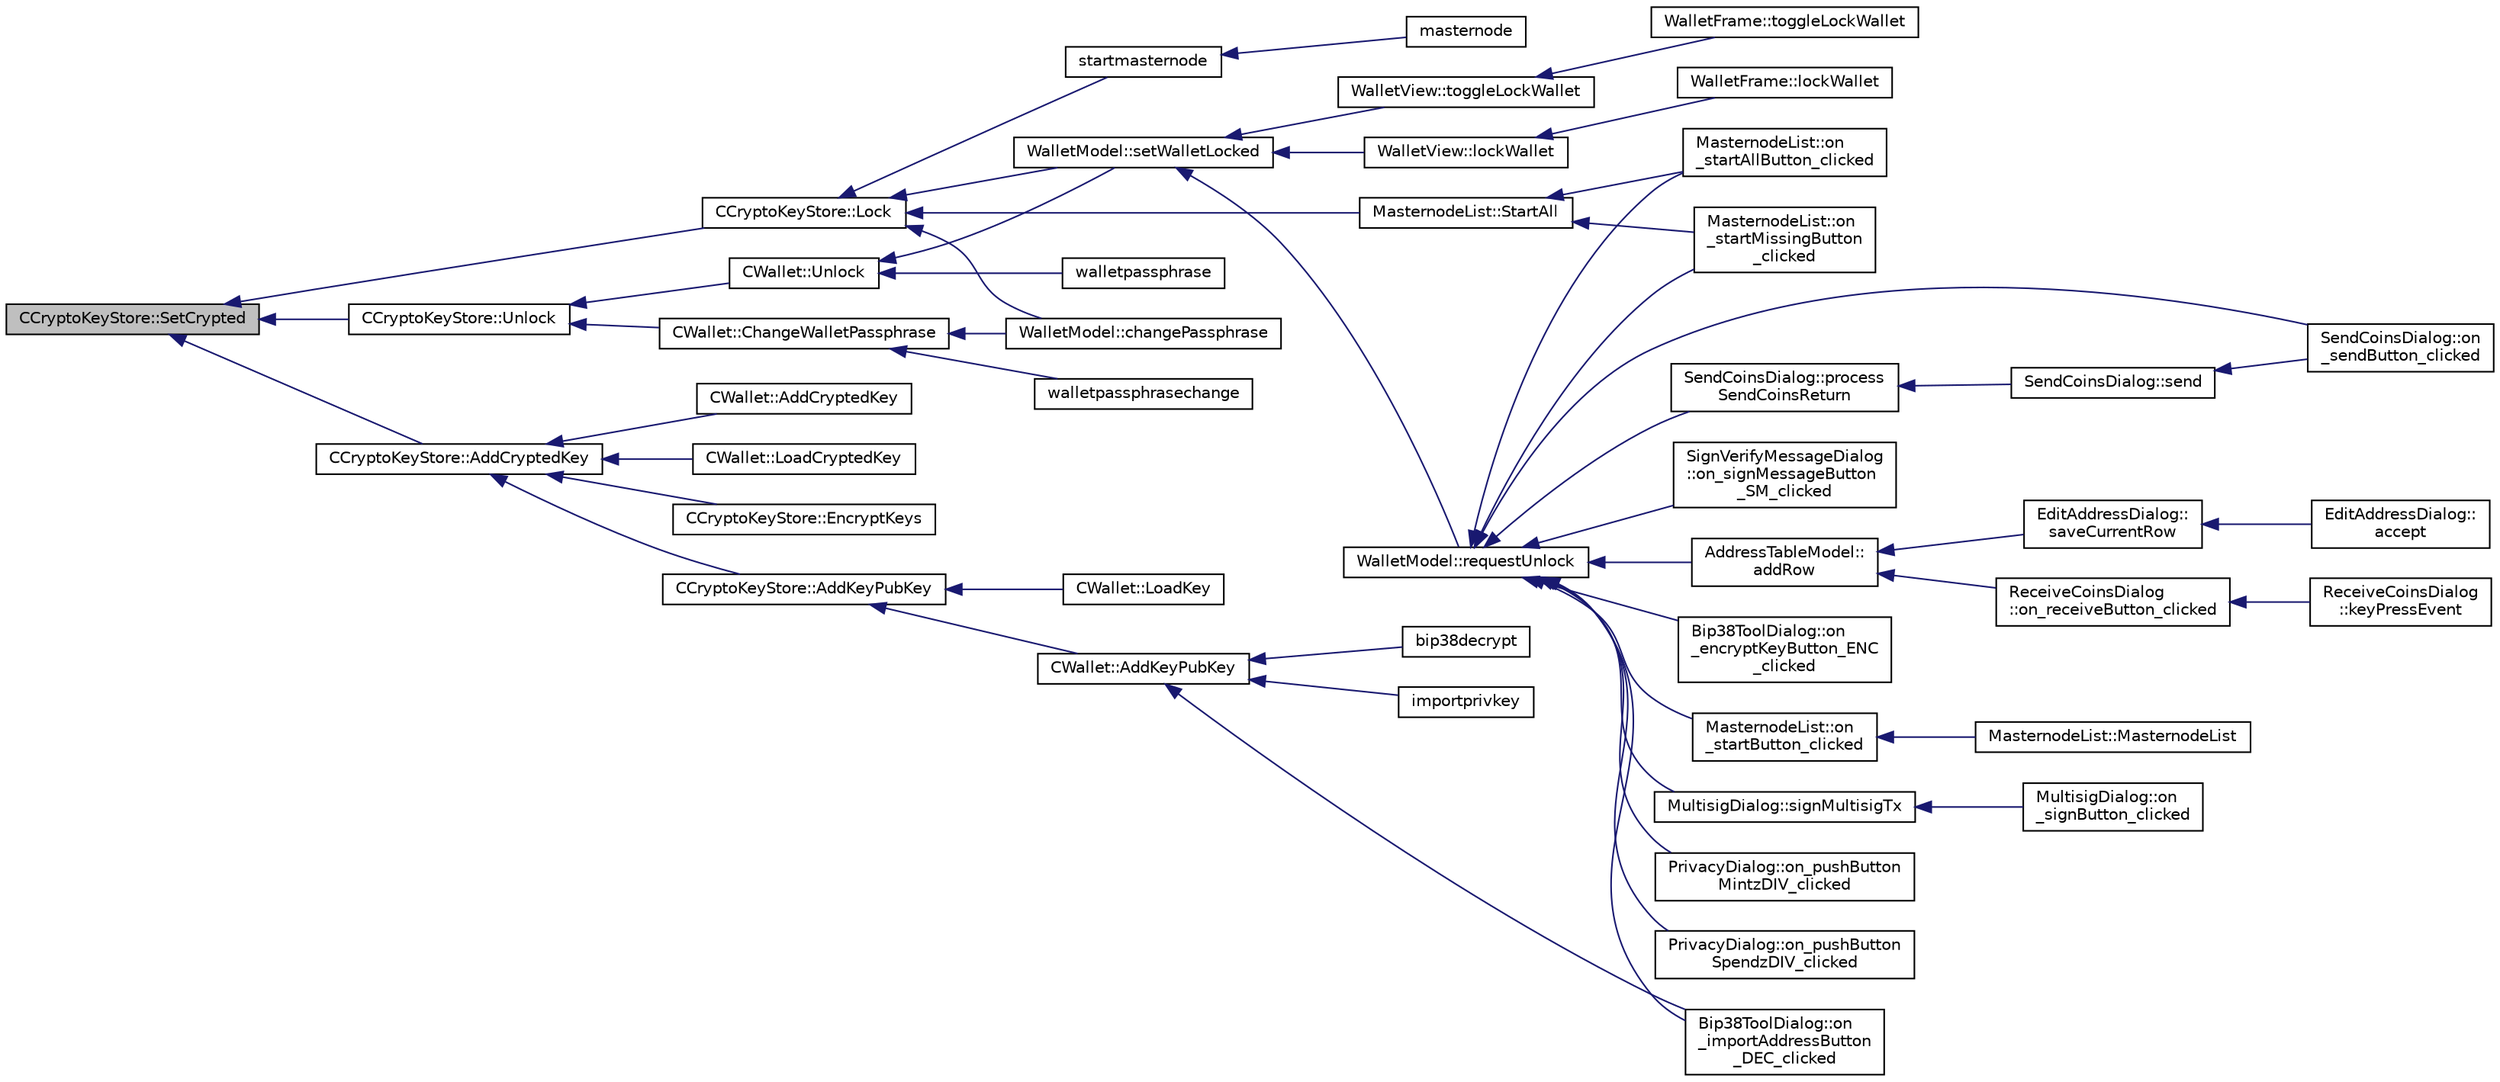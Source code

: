 digraph "CCryptoKeyStore::SetCrypted"
{
  edge [fontname="Helvetica",fontsize="10",labelfontname="Helvetica",labelfontsize="10"];
  node [fontname="Helvetica",fontsize="10",shape=record];
  rankdir="LR";
  Node492 [label="CCryptoKeyStore::SetCrypted",height=0.2,width=0.4,color="black", fillcolor="grey75", style="filled", fontcolor="black"];
  Node492 -> Node493 [dir="back",color="midnightblue",fontsize="10",style="solid",fontname="Helvetica"];
  Node493 [label="CCryptoKeyStore::Lock",height=0.2,width=0.4,color="black", fillcolor="white", style="filled",URL="$class_c_crypto_key_store.html#ab73ebcbfa6e0aaf271d0fff9369a6685"];
  Node493 -> Node494 [dir="back",color="midnightblue",fontsize="10",style="solid",fontname="Helvetica"];
  Node494 [label="MasternodeList::StartAll",height=0.2,width=0.4,color="black", fillcolor="white", style="filled",URL="$class_masternode_list.html#a0ebd5301adf7567e6a82550ba6d02ccc"];
  Node494 -> Node495 [dir="back",color="midnightblue",fontsize="10",style="solid",fontname="Helvetica"];
  Node495 [label="MasternodeList::on\l_startAllButton_clicked",height=0.2,width=0.4,color="black", fillcolor="white", style="filled",URL="$class_masternode_list.html#a12e7d7a66cc6ce787fb5de9babfd7358"];
  Node494 -> Node496 [dir="back",color="midnightblue",fontsize="10",style="solid",fontname="Helvetica"];
  Node496 [label="MasternodeList::on\l_startMissingButton\l_clicked",height=0.2,width=0.4,color="black", fillcolor="white", style="filled",URL="$class_masternode_list.html#a559cf1011eede788d0416c7390e25145"];
  Node493 -> Node497 [dir="back",color="midnightblue",fontsize="10",style="solid",fontname="Helvetica"];
  Node497 [label="WalletModel::setWalletLocked",height=0.2,width=0.4,color="black", fillcolor="white", style="filled",URL="$class_wallet_model.html#a5a8b65bfaecb0813d64c733f4f34f090"];
  Node497 -> Node498 [dir="back",color="midnightblue",fontsize="10",style="solid",fontname="Helvetica"];
  Node498 [label="WalletModel::requestUnlock",height=0.2,width=0.4,color="black", fillcolor="white", style="filled",URL="$class_wallet_model.html#a9ad552f7942cd22f7a1cd0803b179f06"];
  Node498 -> Node499 [dir="back",color="midnightblue",fontsize="10",style="solid",fontname="Helvetica"];
  Node499 [label="AddressTableModel::\laddRow",height=0.2,width=0.4,color="black", fillcolor="white", style="filled",URL="$class_address_table_model.html#aa72edd2a093a6e9318639d69d3a23488"];
  Node499 -> Node500 [dir="back",color="midnightblue",fontsize="10",style="solid",fontname="Helvetica"];
  Node500 [label="EditAddressDialog::\lsaveCurrentRow",height=0.2,width=0.4,color="black", fillcolor="white", style="filled",URL="$class_edit_address_dialog.html#a8494a551799cd1f4c253e557424c206c"];
  Node500 -> Node501 [dir="back",color="midnightblue",fontsize="10",style="solid",fontname="Helvetica"];
  Node501 [label="EditAddressDialog::\laccept",height=0.2,width=0.4,color="black", fillcolor="white", style="filled",URL="$class_edit_address_dialog.html#ac52b71129806bccf6533d0e9441393b6"];
  Node499 -> Node502 [dir="back",color="midnightblue",fontsize="10",style="solid",fontname="Helvetica"];
  Node502 [label="ReceiveCoinsDialog\l::on_receiveButton_clicked",height=0.2,width=0.4,color="black", fillcolor="white", style="filled",URL="$class_receive_coins_dialog.html#a9db8de31f6889288cb22c061aa51e0cd"];
  Node502 -> Node503 [dir="back",color="midnightblue",fontsize="10",style="solid",fontname="Helvetica"];
  Node503 [label="ReceiveCoinsDialog\l::keyPressEvent",height=0.2,width=0.4,color="black", fillcolor="white", style="filled",URL="$class_receive_coins_dialog.html#abcf17b510c473bf3e94ef12f7f5cfc10"];
  Node498 -> Node504 [dir="back",color="midnightblue",fontsize="10",style="solid",fontname="Helvetica"];
  Node504 [label="Bip38ToolDialog::on\l_encryptKeyButton_ENC\l_clicked",height=0.2,width=0.4,color="black", fillcolor="white", style="filled",URL="$class_bip38_tool_dialog.html#a31cdc41e507628f2cd413e9df57c5770"];
  Node498 -> Node505 [dir="back",color="midnightblue",fontsize="10",style="solid",fontname="Helvetica"];
  Node505 [label="Bip38ToolDialog::on\l_importAddressButton\l_DEC_clicked",height=0.2,width=0.4,color="black", fillcolor="white", style="filled",URL="$class_bip38_tool_dialog.html#a20a1363ad4ff8e241583b3ceb19379e6"];
  Node498 -> Node506 [dir="back",color="midnightblue",fontsize="10",style="solid",fontname="Helvetica"];
  Node506 [label="MasternodeList::on\l_startButton_clicked",height=0.2,width=0.4,color="black", fillcolor="white", style="filled",URL="$class_masternode_list.html#a4370755b1dcdbf4a9396108c2b7ae76a"];
  Node506 -> Node507 [dir="back",color="midnightblue",fontsize="10",style="solid",fontname="Helvetica"];
  Node507 [label="MasternodeList::MasternodeList",height=0.2,width=0.4,color="black", fillcolor="white", style="filled",URL="$class_masternode_list.html#a341c2ce3e55eecb90f8733c72af375c4"];
  Node498 -> Node495 [dir="back",color="midnightblue",fontsize="10",style="solid",fontname="Helvetica"];
  Node498 -> Node496 [dir="back",color="midnightblue",fontsize="10",style="solid",fontname="Helvetica"];
  Node498 -> Node508 [dir="back",color="midnightblue",fontsize="10",style="solid",fontname="Helvetica"];
  Node508 [label="MultisigDialog::signMultisigTx",height=0.2,width=0.4,color="black", fillcolor="white", style="filled",URL="$class_multisig_dialog.html#accd639f522281361bdf409e88909eb98"];
  Node508 -> Node509 [dir="back",color="midnightblue",fontsize="10",style="solid",fontname="Helvetica"];
  Node509 [label="MultisigDialog::on\l_signButton_clicked",height=0.2,width=0.4,color="black", fillcolor="white", style="filled",URL="$class_multisig_dialog.html#a5fdc6c2578e0f4e2f7900a3723d223ae"];
  Node498 -> Node510 [dir="back",color="midnightblue",fontsize="10",style="solid",fontname="Helvetica"];
  Node510 [label="PrivacyDialog::on_pushButton\lMintzDIV_clicked",height=0.2,width=0.4,color="black", fillcolor="white", style="filled",URL="$class_privacy_dialog.html#aa6bb4499ed540ba38114032bffc40249"];
  Node498 -> Node511 [dir="back",color="midnightblue",fontsize="10",style="solid",fontname="Helvetica"];
  Node511 [label="PrivacyDialog::on_pushButton\lSpendzDIV_clicked",height=0.2,width=0.4,color="black", fillcolor="white", style="filled",URL="$class_privacy_dialog.html#accc35c0dac26d3f1bb94c83ae75e317b"];
  Node498 -> Node512 [dir="back",color="midnightblue",fontsize="10",style="solid",fontname="Helvetica"];
  Node512 [label="SendCoinsDialog::on\l_sendButton_clicked",height=0.2,width=0.4,color="black", fillcolor="white", style="filled",URL="$class_send_coins_dialog.html#a2cab7cf9ea5040b9e2189297f7d3c764"];
  Node498 -> Node513 [dir="back",color="midnightblue",fontsize="10",style="solid",fontname="Helvetica"];
  Node513 [label="SendCoinsDialog::process\lSendCoinsReturn",height=0.2,width=0.4,color="black", fillcolor="white", style="filled",URL="$class_send_coins_dialog.html#a1b9b188bbf5ed580f8f1041afb5d3fd5"];
  Node513 -> Node514 [dir="back",color="midnightblue",fontsize="10",style="solid",fontname="Helvetica"];
  Node514 [label="SendCoinsDialog::send",height=0.2,width=0.4,color="black", fillcolor="white", style="filled",URL="$class_send_coins_dialog.html#afd8d436a16ea7dba1276e8fdfdc8b2d3"];
  Node514 -> Node512 [dir="back",color="midnightblue",fontsize="10",style="solid",fontname="Helvetica"];
  Node498 -> Node515 [dir="back",color="midnightblue",fontsize="10",style="solid",fontname="Helvetica"];
  Node515 [label="SignVerifyMessageDialog\l::on_signMessageButton\l_SM_clicked",height=0.2,width=0.4,color="black", fillcolor="white", style="filled",URL="$class_sign_verify_message_dialog.html#a2ef91b4ace68d63ab1c1d3cc6c13b5f9"];
  Node497 -> Node516 [dir="back",color="midnightblue",fontsize="10",style="solid",fontname="Helvetica"];
  Node516 [label="WalletView::lockWallet",height=0.2,width=0.4,color="black", fillcolor="white", style="filled",URL="$class_wallet_view.html#ae76bd29c36d1cfa9bc986924a0454eeb",tooltip="Lock wallet. "];
  Node516 -> Node517 [dir="back",color="midnightblue",fontsize="10",style="solid",fontname="Helvetica"];
  Node517 [label="WalletFrame::lockWallet",height=0.2,width=0.4,color="black", fillcolor="white", style="filled",URL="$class_wallet_frame.html#a0b94aa3ff7ae9ea4d3e31b038d8b9b25",tooltip="Lock wallet. "];
  Node497 -> Node518 [dir="back",color="midnightblue",fontsize="10",style="solid",fontname="Helvetica"];
  Node518 [label="WalletView::toggleLockWallet",height=0.2,width=0.4,color="black", fillcolor="white", style="filled",URL="$class_wallet_view.html#a739b3c92d336efb3cf1249a84d4deeab",tooltip="Toggle wallet lock state. "];
  Node518 -> Node519 [dir="back",color="midnightblue",fontsize="10",style="solid",fontname="Helvetica"];
  Node519 [label="WalletFrame::toggleLockWallet",height=0.2,width=0.4,color="black", fillcolor="white", style="filled",URL="$class_wallet_frame.html#aabe09da444c11859a0fc19e923ce0792",tooltip="Toggle Wallet Lock State. "];
  Node493 -> Node520 [dir="back",color="midnightblue",fontsize="10",style="solid",fontname="Helvetica"];
  Node520 [label="WalletModel::changePassphrase",height=0.2,width=0.4,color="black", fillcolor="white", style="filled",URL="$class_wallet_model.html#a67ebff3f267b5c9973c0465184c085a4"];
  Node493 -> Node521 [dir="back",color="midnightblue",fontsize="10",style="solid",fontname="Helvetica"];
  Node521 [label="startmasternode",height=0.2,width=0.4,color="black", fillcolor="white", style="filled",URL="$rpcmasternode_8cpp.html#ab37c9f565d5d9dbb3e695422e3474b00"];
  Node521 -> Node522 [dir="back",color="midnightblue",fontsize="10",style="solid",fontname="Helvetica"];
  Node522 [label="masternode",height=0.2,width=0.4,color="black", fillcolor="white", style="filled",URL="$rpcmasternode_8cpp.html#a30609e443aeb47c29ed0878d16b1b5e1"];
  Node492 -> Node523 [dir="back",color="midnightblue",fontsize="10",style="solid",fontname="Helvetica"];
  Node523 [label="CCryptoKeyStore::Unlock",height=0.2,width=0.4,color="black", fillcolor="white", style="filled",URL="$class_c_crypto_key_store.html#a81bd70e18aa75f566526620a74f9cd88"];
  Node523 -> Node524 [dir="back",color="midnightblue",fontsize="10",style="solid",fontname="Helvetica"];
  Node524 [label="CWallet::Unlock",height=0.2,width=0.4,color="black", fillcolor="white", style="filled",URL="$group__map_wallet.html#ga654ae5a3a7c4c7c7bfd271f108781b40"];
  Node524 -> Node497 [dir="back",color="midnightblue",fontsize="10",style="solid",fontname="Helvetica"];
  Node524 -> Node525 [dir="back",color="midnightblue",fontsize="10",style="solid",fontname="Helvetica"];
  Node525 [label="walletpassphrase",height=0.2,width=0.4,color="black", fillcolor="white", style="filled",URL="$rpcwallet_8cpp.html#a733f7c70e7c18783935e6de9643c0086"];
  Node523 -> Node526 [dir="back",color="midnightblue",fontsize="10",style="solid",fontname="Helvetica"];
  Node526 [label="CWallet::ChangeWalletPassphrase",height=0.2,width=0.4,color="black", fillcolor="white", style="filled",URL="$group__map_wallet.html#ga4abcec3066e7c462f4564c159fc15031"];
  Node526 -> Node520 [dir="back",color="midnightblue",fontsize="10",style="solid",fontname="Helvetica"];
  Node526 -> Node527 [dir="back",color="midnightblue",fontsize="10",style="solid",fontname="Helvetica"];
  Node527 [label="walletpassphrasechange",height=0.2,width=0.4,color="black", fillcolor="white", style="filled",URL="$rpcwallet_8cpp.html#a84ad884957e24688433be32a9ca70933"];
  Node492 -> Node528 [dir="back",color="midnightblue",fontsize="10",style="solid",fontname="Helvetica"];
  Node528 [label="CCryptoKeyStore::AddCryptedKey",height=0.2,width=0.4,color="black", fillcolor="white", style="filled",URL="$class_c_crypto_key_store.html#a9f4d2df95008205b2b9784c5f0e8e12b"];
  Node528 -> Node529 [dir="back",color="midnightblue",fontsize="10",style="solid",fontname="Helvetica"];
  Node529 [label="CCryptoKeyStore::AddKeyPubKey",height=0.2,width=0.4,color="black", fillcolor="white", style="filled",URL="$class_c_crypto_key_store.html#a340109b8673267676a34664a76ed3274",tooltip="Add a key to the store. "];
  Node529 -> Node530 [dir="back",color="midnightblue",fontsize="10",style="solid",fontname="Helvetica"];
  Node530 [label="CWallet::AddKeyPubKey",height=0.2,width=0.4,color="black", fillcolor="white", style="filled",URL="$group__map_wallet.html#ga3240da36cd717146296969227a3e0bd5",tooltip="Adds a key to the store, and saves it to disk. "];
  Node530 -> Node505 [dir="back",color="midnightblue",fontsize="10",style="solid",fontname="Helvetica"];
  Node530 -> Node531 [dir="back",color="midnightblue",fontsize="10",style="solid",fontname="Helvetica"];
  Node531 [label="importprivkey",height=0.2,width=0.4,color="black", fillcolor="white", style="filled",URL="$rpcdump_8cpp.html#a3a6fdb974fce01220a895393d444e981"];
  Node530 -> Node532 [dir="back",color="midnightblue",fontsize="10",style="solid",fontname="Helvetica"];
  Node532 [label="bip38decrypt",height=0.2,width=0.4,color="black", fillcolor="white", style="filled",URL="$rpcdump_8cpp.html#a64a0e2e87f6d741efd662ac94080159d"];
  Node529 -> Node533 [dir="back",color="midnightblue",fontsize="10",style="solid",fontname="Helvetica"];
  Node533 [label="CWallet::LoadKey",height=0.2,width=0.4,color="black", fillcolor="white", style="filled",URL="$class_c_wallet.html#a439bab81d7989f91a4f0909960516eea",tooltip="Adds a key to the store, without saving it to disk (used by LoadWallet) "];
  Node528 -> Node534 [dir="back",color="midnightblue",fontsize="10",style="solid",fontname="Helvetica"];
  Node534 [label="CCryptoKeyStore::EncryptKeys",height=0.2,width=0.4,color="black", fillcolor="white", style="filled",URL="$class_c_crypto_key_store.html#a8c0f6b63fb04193df16243c4459b7c61",tooltip="will encrypt previously unencrypted keys "];
  Node528 -> Node535 [dir="back",color="midnightblue",fontsize="10",style="solid",fontname="Helvetica"];
  Node535 [label="CWallet::AddCryptedKey",height=0.2,width=0.4,color="black", fillcolor="white", style="filled",URL="$group__map_wallet.html#ga3e90096a903d49cd751f05fcdb7692ce",tooltip="Adds an encrypted key to the store, and saves it to disk. "];
  Node528 -> Node536 [dir="back",color="midnightblue",fontsize="10",style="solid",fontname="Helvetica"];
  Node536 [label="CWallet::LoadCryptedKey",height=0.2,width=0.4,color="black", fillcolor="white", style="filled",URL="$group__map_wallet.html#ga01fbd78238d4ef833d059f12a7e8ac9f",tooltip="Adds an encrypted key to the store, without saving it to disk (used by LoadWallet) ..."];
}
